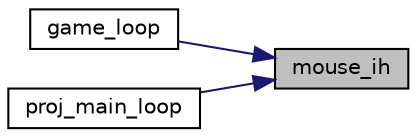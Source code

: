digraph "mouse_ih"
{
 // LATEX_PDF_SIZE
  edge [fontname="Helvetica",fontsize="10",labelfontname="Helvetica",labelfontsize="10"];
  node [fontname="Helvetica",fontsize="10",shape=record];
  rankdir="RL";
  Node1 [label="mouse_ih",height=0.2,width=0.4,color="black", fillcolor="grey75", style="filled", fontcolor="black",tooltip=" "];
  Node1 -> Node2 [dir="back",color="midnightblue",fontsize="10",style="solid",fontname="Helvetica"];
  Node2 [label="game_loop",height=0.2,width=0.4,color="black", fillcolor="white", style="filled",URL="$game_8c.html#a649a26d3c9953d9f2af863e859e0c40d",tooltip=" "];
  Node1 -> Node3 [dir="back",color="midnightblue",fontsize="10",style="solid",fontname="Helvetica"];
  Node3 [label="proj_main_loop",height=0.2,width=0.4,color="black", fillcolor="white", style="filled",URL="$proj_8c.html#a2a16f651eccbd248e1ad3b3b924b143b",tooltip=" "];
}
